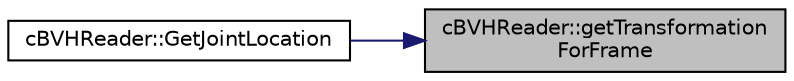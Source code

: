 digraph "cBVHReader::getTransformationForFrame"
{
 // LATEX_PDF_SIZE
  edge [fontname="Helvetica",fontsize="10",labelfontname="Helvetica",labelfontsize="10"];
  node [fontname="Helvetica",fontsize="10",shape=record];
  rankdir="RL";
  Node1 [label="cBVHReader::getTransformation\lForFrame",height=0.2,width=0.4,color="black", fillcolor="grey75", style="filled", fontcolor="black",tooltip=" "];
  Node1 -> Node2 [dir="back",color="midnightblue",fontsize="10",style="solid",fontname="Helvetica"];
  Node2 [label="cBVHReader::GetJointLocation",height=0.2,width=0.4,color="black", fillcolor="white", style="filled",URL="$classc_b_v_h_reader.html#ac42752e92fc48b5a677aaa537596f5ad",tooltip=" "];
}
